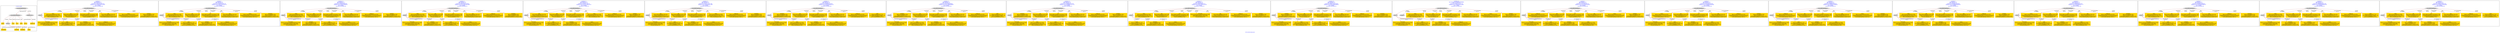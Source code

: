 digraph n0 {
fontcolor="blue"
remincross="true"
label="s24-s-norton-simon.json"
subgraph cluster_0 {
label="1-correct model"
n2[style="filled",color="white",fillcolor="lightgray",label="CulturalHeritageObject1"];
n3[shape="plaintext",style="filled",fillcolor="gold",label="made"];
n4[style="filled",color="white",fillcolor="lightgray",label="Person1"];
n5[shape="plaintext",style="filled",fillcolor="gold",label="dim"];
n6[shape="plaintext",style="filled",fillcolor="gold",label="prov"];
n7[shape="plaintext",style="filled",fillcolor="gold",label="title"];
n8[shape="plaintext",style="filled",fillcolor="gold",label="access"];
n9[shape="plaintext",style="filled",fillcolor="gold",label="nationality"];
n10[shape="plaintext",style="filled",fillcolor="gold",label="birthDate"];
n11[shape="plaintext",style="filled",fillcolor="gold",label="deathDate"];
n12[shape="plaintext",style="filled",fillcolor="gold",label="artist"];
n13[style="filled",color="white",fillcolor="lightgray",label="EuropeanaAggregation1"];
n14[style="filled",color="white",fillcolor="lightgray",label="WebResource1"];
n15[shape="plaintext",style="filled",fillcolor="gold",label="image_url"];
}
subgraph cluster_1 {
label="candidate 0\nlink coherence:1.0\nnode coherence:1.0\nconfidence:0.5194737916835159\nmapping score:0.6398245972278387\ncost:10.99999\n-precision:0.45-recall:0.38"
n17[style="filled",color="white",fillcolor="lightgray",label="CulturalHeritageObject1"];
n18[style="filled",color="white",fillcolor="lightgray",label="Person1"];
n19[shape="plaintext",style="filled",fillcolor="gold",label="artist\n[Person,nameOfThePerson,0.928]\n[CulturalHeritageObject,title,0.057]\n[CulturalHeritageObject,provenance,0.014]\n[Person,dateOfDeath,0.001]"];
n20[shape="plaintext",style="filled",fillcolor="gold",label="dim\n[CulturalHeritageObject,extent,0.88]\n[Person,nameOfThePerson,0.118]\n[Person,dateOfDeath,0.002]\n[Concept,prefLabel,0.0]"];
n21[shape="plaintext",style="filled",fillcolor="gold",label="nationality\n[Person,countryAssociatedWithThePerson,0.994]\n[CulturalHeritageObject,title,0.006]\n[CulturalHeritageObject,medium,0.0]\n[Concept,prefLabel,0.0]"];
n22[shape="plaintext",style="filled",fillcolor="gold",label="prov\n[CulturalHeritageObject,provenance,0.739]\n[CulturalHeritageObject,rightsHolder,0.246]\n[CulturalHeritageObject,title,0.011]\n[Person,dateOfDeath,0.004]"];
n23[shape="plaintext",style="filled",fillcolor="gold",label="made\n[Person,dateOfDeath,0.774]\n[CulturalHeritageObject,created,0.108]\n[Person,dateOfBirth,0.095]\n[Person,nameOfThePerson,0.023]"];
n24[shape="plaintext",style="filled",fillcolor="gold",label="deathDate\n[Person,dateOfDeath,0.62]\n[Person,dateOfBirth,0.266]\n[CulturalHeritageObject,created,0.113]\n[CulturalHeritageObject,provenance,0.001]"];
n25[shape="plaintext",style="filled",fillcolor="gold",label="title\n[CulturalHeritageObject,title,0.81]\n[Person,nameOfThePerson,0.172]\n[CulturalHeritageObject,provenance,0.014]\n[CulturalHeritageObject,extent,0.005]"];
n26[shape="plaintext",style="filled",fillcolor="gold",label="image_url\n[Person,nameOfThePerson,0.976]\n[CulturalHeritageObject,accessionNumber,0.018]\n[CulturalHeritageObject,provenance,0.005]\n[CulturalHeritageObject,title,0.0]"];
n27[shape="plaintext",style="filled",fillcolor="gold",label="access\n[Person,nameOfThePerson,0.907]\n[CulturalHeritageObject,accessionNumber,0.068]\n[CulturalHeritageObject,provenance,0.024]\n[CulturalHeritageObject,title,0.001]"];
n28[shape="plaintext",style="filled",fillcolor="gold",label="birthDate\n[Person,dateOfDeath,0.562]\n[Person,dateOfBirth,0.27]\n[CulturalHeritageObject,created,0.167]\n[CulturalHeritageObject,provenance,0.001]"];
}
subgraph cluster_2 {
label="candidate 1\nlink coherence:1.0\nnode coherence:1.0\nconfidence:0.5143637842962139\nmapping score:0.6381212614320714\ncost:10.99999\n-precision:0.55-recall:0.46"
n30[style="filled",color="white",fillcolor="lightgray",label="CulturalHeritageObject1"];
n31[style="filled",color="white",fillcolor="lightgray",label="Person1"];
n32[shape="plaintext",style="filled",fillcolor="gold",label="artist\n[Person,nameOfThePerson,0.928]\n[CulturalHeritageObject,title,0.057]\n[CulturalHeritageObject,provenance,0.014]\n[Person,dateOfDeath,0.001]"];
n33[shape="plaintext",style="filled",fillcolor="gold",label="dim\n[CulturalHeritageObject,extent,0.88]\n[Person,nameOfThePerson,0.118]\n[Person,dateOfDeath,0.002]\n[Concept,prefLabel,0.0]"];
n34[shape="plaintext",style="filled",fillcolor="gold",label="nationality\n[Person,countryAssociatedWithThePerson,0.994]\n[CulturalHeritageObject,title,0.006]\n[CulturalHeritageObject,medium,0.0]\n[Concept,prefLabel,0.0]"];
n35[shape="plaintext",style="filled",fillcolor="gold",label="prov\n[CulturalHeritageObject,provenance,0.739]\n[CulturalHeritageObject,rightsHolder,0.246]\n[CulturalHeritageObject,title,0.011]\n[Person,dateOfDeath,0.004]"];
n36[shape="plaintext",style="filled",fillcolor="gold",label="made\n[Person,dateOfDeath,0.774]\n[CulturalHeritageObject,created,0.108]\n[Person,dateOfBirth,0.095]\n[Person,nameOfThePerson,0.023]"];
n37[shape="plaintext",style="filled",fillcolor="gold",label="birthDate\n[Person,dateOfDeath,0.562]\n[Person,dateOfBirth,0.27]\n[CulturalHeritageObject,created,0.167]\n[CulturalHeritageObject,provenance,0.001]"];
n38[shape="plaintext",style="filled",fillcolor="gold",label="title\n[CulturalHeritageObject,title,0.81]\n[Person,nameOfThePerson,0.172]\n[CulturalHeritageObject,provenance,0.014]\n[CulturalHeritageObject,extent,0.005]"];
n39[shape="plaintext",style="filled",fillcolor="gold",label="image_url\n[Person,nameOfThePerson,0.976]\n[CulturalHeritageObject,accessionNumber,0.018]\n[CulturalHeritageObject,provenance,0.005]\n[CulturalHeritageObject,title,0.0]"];
n40[shape="plaintext",style="filled",fillcolor="gold",label="access\n[Person,nameOfThePerson,0.907]\n[CulturalHeritageObject,accessionNumber,0.068]\n[CulturalHeritageObject,provenance,0.024]\n[CulturalHeritageObject,title,0.001]"];
n41[shape="plaintext",style="filled",fillcolor="gold",label="deathDate\n[Person,dateOfDeath,0.62]\n[Person,dateOfBirth,0.266]\n[CulturalHeritageObject,created,0.113]\n[CulturalHeritageObject,provenance,0.001]"];
}
subgraph cluster_3 {
label="candidate 10\nlink coherence:1.0\nnode coherence:1.0\nconfidence:0.4750443588853601\nmapping score:0.62501478629512\ncost:10.99999\n-precision:0.45-recall:0.38"
n43[style="filled",color="white",fillcolor="lightgray",label="CulturalHeritageObject1"];
n44[style="filled",color="white",fillcolor="lightgray",label="Person1"];
n45[shape="plaintext",style="filled",fillcolor="gold",label="artist\n[Person,nameOfThePerson,0.928]\n[CulturalHeritageObject,title,0.057]\n[CulturalHeritageObject,provenance,0.014]\n[Person,dateOfDeath,0.001]"];
n46[shape="plaintext",style="filled",fillcolor="gold",label="dim\n[CulturalHeritageObject,extent,0.88]\n[Person,nameOfThePerson,0.118]\n[Person,dateOfDeath,0.002]\n[Concept,prefLabel,0.0]"];
n47[shape="plaintext",style="filled",fillcolor="gold",label="nationality\n[Person,countryAssociatedWithThePerson,0.994]\n[CulturalHeritageObject,title,0.006]\n[CulturalHeritageObject,medium,0.0]\n[Concept,prefLabel,0.0]"];
n48[shape="plaintext",style="filled",fillcolor="gold",label="prov\n[CulturalHeritageObject,provenance,0.739]\n[CulturalHeritageObject,rightsHolder,0.246]\n[CulturalHeritageObject,title,0.011]\n[Person,dateOfDeath,0.004]"];
n49[shape="plaintext",style="filled",fillcolor="gold",label="deathDate\n[Person,dateOfDeath,0.62]\n[Person,dateOfBirth,0.266]\n[CulturalHeritageObject,created,0.113]\n[CulturalHeritageObject,provenance,0.001]"];
n50[shape="plaintext",style="filled",fillcolor="gold",label="made\n[Person,dateOfDeath,0.774]\n[CulturalHeritageObject,created,0.108]\n[Person,dateOfBirth,0.095]\n[Person,nameOfThePerson,0.023]"];
n51[shape="plaintext",style="filled",fillcolor="gold",label="title\n[CulturalHeritageObject,title,0.81]\n[Person,nameOfThePerson,0.172]\n[CulturalHeritageObject,provenance,0.014]\n[CulturalHeritageObject,extent,0.005]"];
n52[shape="plaintext",style="filled",fillcolor="gold",label="image_url\n[Person,nameOfThePerson,0.976]\n[CulturalHeritageObject,accessionNumber,0.018]\n[CulturalHeritageObject,provenance,0.005]\n[CulturalHeritageObject,title,0.0]"];
n53[shape="plaintext",style="filled",fillcolor="gold",label="access\n[Person,nameOfThePerson,0.907]\n[CulturalHeritageObject,accessionNumber,0.068]\n[CulturalHeritageObject,provenance,0.024]\n[CulturalHeritageObject,title,0.001]"];
n54[shape="plaintext",style="filled",fillcolor="gold",label="birthDate\n[Person,dateOfDeath,0.562]\n[Person,dateOfBirth,0.27]\n[CulturalHeritageObject,created,0.167]\n[CulturalHeritageObject,provenance,0.001]"];
}
subgraph cluster_4 {
label="candidate 11\nlink coherence:1.0\nnode coherence:1.0\nconfidence:0.46374476347409976\nmapping score:0.6212482544913666\ncost:10.99999\n-precision:0.36-recall:0.31"
n56[style="filled",color="white",fillcolor="lightgray",label="CulturalHeritageObject1"];
n57[style="filled",color="white",fillcolor="lightgray",label="Person1"];
n58[shape="plaintext",style="filled",fillcolor="gold",label="artist\n[Person,nameOfThePerson,0.928]\n[CulturalHeritageObject,title,0.057]\n[CulturalHeritageObject,provenance,0.014]\n[Person,dateOfDeath,0.001]"];
n59[shape="plaintext",style="filled",fillcolor="gold",label="dim\n[CulturalHeritageObject,extent,0.88]\n[Person,nameOfThePerson,0.118]\n[Person,dateOfDeath,0.002]\n[Concept,prefLabel,0.0]"];
n60[shape="plaintext",style="filled",fillcolor="gold",label="nationality\n[Person,countryAssociatedWithThePerson,0.994]\n[CulturalHeritageObject,title,0.006]\n[CulturalHeritageObject,medium,0.0]\n[Concept,prefLabel,0.0]"];
n61[shape="plaintext",style="filled",fillcolor="gold",label="prov\n[CulturalHeritageObject,provenance,0.739]\n[CulturalHeritageObject,rightsHolder,0.246]\n[CulturalHeritageObject,title,0.011]\n[Person,dateOfDeath,0.004]"];
n62[shape="plaintext",style="filled",fillcolor="gold",label="birthDate\n[Person,dateOfDeath,0.562]\n[Person,dateOfBirth,0.27]\n[CulturalHeritageObject,created,0.167]\n[CulturalHeritageObject,provenance,0.001]"];
n63[shape="plaintext",style="filled",fillcolor="gold",label="made\n[Person,dateOfDeath,0.774]\n[CulturalHeritageObject,created,0.108]\n[Person,dateOfBirth,0.095]\n[Person,nameOfThePerson,0.023]"];
n64[shape="plaintext",style="filled",fillcolor="gold",label="title\n[CulturalHeritageObject,title,0.81]\n[Person,nameOfThePerson,0.172]\n[CulturalHeritageObject,provenance,0.014]\n[CulturalHeritageObject,extent,0.005]"];
n65[shape="plaintext",style="filled",fillcolor="gold",label="image_url\n[Person,nameOfThePerson,0.976]\n[CulturalHeritageObject,accessionNumber,0.018]\n[CulturalHeritageObject,provenance,0.005]\n[CulturalHeritageObject,title,0.0]"];
n66[shape="plaintext",style="filled",fillcolor="gold",label="access\n[Person,nameOfThePerson,0.907]\n[CulturalHeritageObject,accessionNumber,0.068]\n[CulturalHeritageObject,provenance,0.024]\n[CulturalHeritageObject,title,0.001]"];
n67[shape="plaintext",style="filled",fillcolor="gold",label="deathDate\n[Person,dateOfDeath,0.62]\n[Person,dateOfBirth,0.266]\n[CulturalHeritageObject,created,0.113]\n[CulturalHeritageObject,provenance,0.001]"];
}
subgraph cluster_5 {
label="candidate 12\nlink coherence:1.0\nnode coherence:1.0\nconfidence:0.43239171884102\nmapping score:0.6107972396136733\ncost:10.99999\n-precision:0.27-recall:0.23"
n69[style="filled",color="white",fillcolor="lightgray",label="CulturalHeritageObject1"];
n70[style="filled",color="white",fillcolor="lightgray",label="Person1"];
n71[shape="plaintext",style="filled",fillcolor="gold",label="title\n[CulturalHeritageObject,title,0.81]\n[Person,nameOfThePerson,0.172]\n[CulturalHeritageObject,provenance,0.014]\n[CulturalHeritageObject,extent,0.005]"];
n72[shape="plaintext",style="filled",fillcolor="gold",label="dim\n[CulturalHeritageObject,extent,0.88]\n[Person,nameOfThePerson,0.118]\n[Person,dateOfDeath,0.002]\n[Concept,prefLabel,0.0]"];
n73[shape="plaintext",style="filled",fillcolor="gold",label="nationality\n[Person,countryAssociatedWithThePerson,0.994]\n[CulturalHeritageObject,title,0.006]\n[CulturalHeritageObject,medium,0.0]\n[Concept,prefLabel,0.0]"];
n74[shape="plaintext",style="filled",fillcolor="gold",label="prov\n[CulturalHeritageObject,provenance,0.739]\n[CulturalHeritageObject,rightsHolder,0.246]\n[CulturalHeritageObject,title,0.011]\n[Person,dateOfDeath,0.004]"];
n75[shape="plaintext",style="filled",fillcolor="gold",label="made\n[Person,dateOfDeath,0.774]\n[CulturalHeritageObject,created,0.108]\n[Person,dateOfBirth,0.095]\n[Person,nameOfThePerson,0.023]"];
n76[shape="plaintext",style="filled",fillcolor="gold",label="deathDate\n[Person,dateOfDeath,0.62]\n[Person,dateOfBirth,0.266]\n[CulturalHeritageObject,created,0.113]\n[CulturalHeritageObject,provenance,0.001]"];
n77[shape="plaintext",style="filled",fillcolor="gold",label="artist\n[Person,nameOfThePerson,0.928]\n[CulturalHeritageObject,title,0.057]\n[CulturalHeritageObject,provenance,0.014]\n[Person,dateOfDeath,0.001]"];
n78[shape="plaintext",style="filled",fillcolor="gold",label="image_url\n[Person,nameOfThePerson,0.976]\n[CulturalHeritageObject,accessionNumber,0.018]\n[CulturalHeritageObject,provenance,0.005]\n[CulturalHeritageObject,title,0.0]"];
n79[shape="plaintext",style="filled",fillcolor="gold",label="access\n[Person,nameOfThePerson,0.907]\n[CulturalHeritageObject,accessionNumber,0.068]\n[CulturalHeritageObject,provenance,0.024]\n[CulturalHeritageObject,title,0.001]"];
n80[shape="plaintext",style="filled",fillcolor="gold",label="birthDate\n[Person,dateOfDeath,0.562]\n[Person,dateOfBirth,0.27]\n[CulturalHeritageObject,created,0.167]\n[CulturalHeritageObject,provenance,0.001]"];
}
subgraph cluster_6 {
label="candidate 13\nlink coherence:1.0\nnode coherence:1.0\nconfidence:0.42728171145371796\nmapping score:0.609093903817906\ncost:10.99999\n-precision:0.36-recall:0.31"
n82[style="filled",color="white",fillcolor="lightgray",label="CulturalHeritageObject1"];
n83[style="filled",color="white",fillcolor="lightgray",label="Person1"];
n84[shape="plaintext",style="filled",fillcolor="gold",label="title\n[CulturalHeritageObject,title,0.81]\n[Person,nameOfThePerson,0.172]\n[CulturalHeritageObject,provenance,0.014]\n[CulturalHeritageObject,extent,0.005]"];
n85[shape="plaintext",style="filled",fillcolor="gold",label="dim\n[CulturalHeritageObject,extent,0.88]\n[Person,nameOfThePerson,0.118]\n[Person,dateOfDeath,0.002]\n[Concept,prefLabel,0.0]"];
n86[shape="plaintext",style="filled",fillcolor="gold",label="nationality\n[Person,countryAssociatedWithThePerson,0.994]\n[CulturalHeritageObject,title,0.006]\n[CulturalHeritageObject,medium,0.0]\n[Concept,prefLabel,0.0]"];
n87[shape="plaintext",style="filled",fillcolor="gold",label="prov\n[CulturalHeritageObject,provenance,0.739]\n[CulturalHeritageObject,rightsHolder,0.246]\n[CulturalHeritageObject,title,0.011]\n[Person,dateOfDeath,0.004]"];
n88[shape="plaintext",style="filled",fillcolor="gold",label="made\n[Person,dateOfDeath,0.774]\n[CulturalHeritageObject,created,0.108]\n[Person,dateOfBirth,0.095]\n[Person,nameOfThePerson,0.023]"];
n89[shape="plaintext",style="filled",fillcolor="gold",label="birthDate\n[Person,dateOfDeath,0.562]\n[Person,dateOfBirth,0.27]\n[CulturalHeritageObject,created,0.167]\n[CulturalHeritageObject,provenance,0.001]"];
n90[shape="plaintext",style="filled",fillcolor="gold",label="artist\n[Person,nameOfThePerson,0.928]\n[CulturalHeritageObject,title,0.057]\n[CulturalHeritageObject,provenance,0.014]\n[Person,dateOfDeath,0.001]"];
n91[shape="plaintext",style="filled",fillcolor="gold",label="image_url\n[Person,nameOfThePerson,0.976]\n[CulturalHeritageObject,accessionNumber,0.018]\n[CulturalHeritageObject,provenance,0.005]\n[CulturalHeritageObject,title,0.0]"];
n92[shape="plaintext",style="filled",fillcolor="gold",label="access\n[Person,nameOfThePerson,0.907]\n[CulturalHeritageObject,accessionNumber,0.068]\n[CulturalHeritageObject,provenance,0.024]\n[CulturalHeritageObject,title,0.001]"];
n93[shape="plaintext",style="filled",fillcolor="gold",label="deathDate\n[Person,dateOfDeath,0.62]\n[Person,dateOfBirth,0.266]\n[CulturalHeritageObject,created,0.113]\n[CulturalHeritageObject,provenance,0.001]"];
}
subgraph cluster_7 {
label="candidate 14\nlink coherence:1.0\nnode coherence:1.0\nconfidence:0.4234959425743674\nmapping score:0.6078319808581224\ncost:10.99999\n-precision:0.55-recall:0.46"
n95[style="filled",color="white",fillcolor="lightgray",label="CulturalHeritageObject1"];
n96[style="filled",color="white",fillcolor="lightgray",label="Person1"];
n97[shape="plaintext",style="filled",fillcolor="gold",label="deathDate\n[Person,dateOfDeath,0.62]\n[Person,dateOfBirth,0.266]\n[CulturalHeritageObject,created,0.113]\n[CulturalHeritageObject,provenance,0.001]"];
n98[shape="plaintext",style="filled",fillcolor="gold",label="dim\n[CulturalHeritageObject,extent,0.88]\n[Person,nameOfThePerson,0.118]\n[Person,dateOfDeath,0.002]\n[Concept,prefLabel,0.0]"];
n99[shape="plaintext",style="filled",fillcolor="gold",label="nationality\n[Person,countryAssociatedWithThePerson,0.994]\n[CulturalHeritageObject,title,0.006]\n[CulturalHeritageObject,medium,0.0]\n[Concept,prefLabel,0.0]"];
n100[shape="plaintext",style="filled",fillcolor="gold",label="prov\n[CulturalHeritageObject,provenance,0.739]\n[CulturalHeritageObject,rightsHolder,0.246]\n[CulturalHeritageObject,title,0.011]\n[Person,dateOfDeath,0.004]"];
n101[shape="plaintext",style="filled",fillcolor="gold",label="artist\n[Person,nameOfThePerson,0.928]\n[CulturalHeritageObject,title,0.057]\n[CulturalHeritageObject,provenance,0.014]\n[Person,dateOfDeath,0.001]"];
n102[shape="plaintext",style="filled",fillcolor="gold",label="birthDate\n[Person,dateOfDeath,0.562]\n[Person,dateOfBirth,0.27]\n[CulturalHeritageObject,created,0.167]\n[CulturalHeritageObject,provenance,0.001]"];
n103[shape="plaintext",style="filled",fillcolor="gold",label="title\n[CulturalHeritageObject,title,0.81]\n[Person,nameOfThePerson,0.172]\n[CulturalHeritageObject,provenance,0.014]\n[CulturalHeritageObject,extent,0.005]"];
n104[shape="plaintext",style="filled",fillcolor="gold",label="image_url\n[Person,nameOfThePerson,0.976]\n[CulturalHeritageObject,accessionNumber,0.018]\n[CulturalHeritageObject,provenance,0.005]\n[CulturalHeritageObject,title,0.0]"];
n105[shape="plaintext",style="filled",fillcolor="gold",label="access\n[Person,nameOfThePerson,0.907]\n[CulturalHeritageObject,accessionNumber,0.068]\n[CulturalHeritageObject,provenance,0.024]\n[CulturalHeritageObject,title,0.001]"];
n106[shape="plaintext",style="filled",fillcolor="gold",label="made\n[Person,dateOfDeath,0.774]\n[CulturalHeritageObject,created,0.108]\n[Person,dateOfBirth,0.095]\n[Person,nameOfThePerson,0.023]"];
}
subgraph cluster_8 {
label="candidate 15\nlink coherence:1.0\nnode coherence:1.0\nconfidence:0.4231176650489491\nmapping score:0.6077058883496497\ncost:10.99999\n-precision:0.45-recall:0.38"
n108[style="filled",color="white",fillcolor="lightgray",label="CulturalHeritageObject1"];
n109[style="filled",color="white",fillcolor="lightgray",label="Person1"];
n110[shape="plaintext",style="filled",fillcolor="gold",label="birthDate\n[Person,dateOfDeath,0.562]\n[Person,dateOfBirth,0.27]\n[CulturalHeritageObject,created,0.167]\n[CulturalHeritageObject,provenance,0.001]"];
n111[shape="plaintext",style="filled",fillcolor="gold",label="dim\n[CulturalHeritageObject,extent,0.88]\n[Person,nameOfThePerson,0.118]\n[Person,dateOfDeath,0.002]\n[Concept,prefLabel,0.0]"];
n112[shape="plaintext",style="filled",fillcolor="gold",label="nationality\n[Person,countryAssociatedWithThePerson,0.994]\n[CulturalHeritageObject,title,0.006]\n[CulturalHeritageObject,medium,0.0]\n[Concept,prefLabel,0.0]"];
n113[shape="plaintext",style="filled",fillcolor="gold",label="prov\n[CulturalHeritageObject,provenance,0.739]\n[CulturalHeritageObject,rightsHolder,0.246]\n[CulturalHeritageObject,title,0.011]\n[Person,dateOfDeath,0.004]"];
n114[shape="plaintext",style="filled",fillcolor="gold",label="artist\n[Person,nameOfThePerson,0.928]\n[CulturalHeritageObject,title,0.057]\n[CulturalHeritageObject,provenance,0.014]\n[Person,dateOfDeath,0.001]"];
n115[shape="plaintext",style="filled",fillcolor="gold",label="deathDate\n[Person,dateOfDeath,0.62]\n[Person,dateOfBirth,0.266]\n[CulturalHeritageObject,created,0.113]\n[CulturalHeritageObject,provenance,0.001]"];
n116[shape="plaintext",style="filled",fillcolor="gold",label="title\n[CulturalHeritageObject,title,0.81]\n[Person,nameOfThePerson,0.172]\n[CulturalHeritageObject,provenance,0.014]\n[CulturalHeritageObject,extent,0.005]"];
n117[shape="plaintext",style="filled",fillcolor="gold",label="image_url\n[Person,nameOfThePerson,0.976]\n[CulturalHeritageObject,accessionNumber,0.018]\n[CulturalHeritageObject,provenance,0.005]\n[CulturalHeritageObject,title,0.0]"];
n118[shape="plaintext",style="filled",fillcolor="gold",label="access\n[Person,nameOfThePerson,0.907]\n[CulturalHeritageObject,accessionNumber,0.068]\n[CulturalHeritageObject,provenance,0.024]\n[CulturalHeritageObject,title,0.001]"];
n119[shape="plaintext",style="filled",fillcolor="gold",label="made\n[Person,dateOfDeath,0.774]\n[CulturalHeritageObject,created,0.108]\n[Person,dateOfBirth,0.095]\n[Person,nameOfThePerson,0.023]"];
}
subgraph cluster_9 {
label="candidate 16\nlink coherence:1.0\nnode coherence:1.0\nconfidence:0.41190948253351667\nmapping score:0.6039698275111722\ncost:10.99999\n-precision:0.36-recall:0.31"
n121[style="filled",color="white",fillcolor="lightgray",label="CulturalHeritageObject1"];
n122[style="filled",color="white",fillcolor="lightgray",label="Person1"];
n123[shape="plaintext",style="filled",fillcolor="gold",label="deathDate\n[Person,dateOfDeath,0.62]\n[Person,dateOfBirth,0.266]\n[CulturalHeritageObject,created,0.113]\n[CulturalHeritageObject,provenance,0.001]"];
n124[shape="plaintext",style="filled",fillcolor="gold",label="dim\n[CulturalHeritageObject,extent,0.88]\n[Person,nameOfThePerson,0.118]\n[Person,dateOfDeath,0.002]\n[Concept,prefLabel,0.0]"];
n125[shape="plaintext",style="filled",fillcolor="gold",label="nationality\n[Person,countryAssociatedWithThePerson,0.994]\n[CulturalHeritageObject,title,0.006]\n[CulturalHeritageObject,medium,0.0]\n[Concept,prefLabel,0.0]"];
n126[shape="plaintext",style="filled",fillcolor="gold",label="prov\n[CulturalHeritageObject,provenance,0.739]\n[CulturalHeritageObject,rightsHolder,0.246]\n[CulturalHeritageObject,title,0.011]\n[Person,dateOfDeath,0.004]"];
n127[shape="plaintext",style="filled",fillcolor="gold",label="artist\n[Person,nameOfThePerson,0.928]\n[CulturalHeritageObject,title,0.057]\n[CulturalHeritageObject,provenance,0.014]\n[Person,dateOfDeath,0.001]"];
n128[shape="plaintext",style="filled",fillcolor="gold",label="made\n[Person,dateOfDeath,0.774]\n[CulturalHeritageObject,created,0.108]\n[Person,dateOfBirth,0.095]\n[Person,nameOfThePerson,0.023]"];
n129[shape="plaintext",style="filled",fillcolor="gold",label="title\n[CulturalHeritageObject,title,0.81]\n[Person,nameOfThePerson,0.172]\n[CulturalHeritageObject,provenance,0.014]\n[CulturalHeritageObject,extent,0.005]"];
n130[shape="plaintext",style="filled",fillcolor="gold",label="image_url\n[Person,nameOfThePerson,0.976]\n[CulturalHeritageObject,accessionNumber,0.018]\n[CulturalHeritageObject,provenance,0.005]\n[CulturalHeritageObject,title,0.0]"];
n131[shape="plaintext",style="filled",fillcolor="gold",label="access\n[Person,nameOfThePerson,0.907]\n[CulturalHeritageObject,accessionNumber,0.068]\n[CulturalHeritageObject,provenance,0.024]\n[CulturalHeritageObject,title,0.001]"];
n132[shape="plaintext",style="filled",fillcolor="gold",label="birthDate\n[Person,dateOfDeath,0.562]\n[Person,dateOfBirth,0.27]\n[CulturalHeritageObject,created,0.167]\n[CulturalHeritageObject,provenance,0.001]"];
}
subgraph cluster_10 {
label="candidate 17\nlink coherence:1.0\nnode coherence:1.0\nconfidence:0.408225866531241\nmapping score:0.6027419555104138\ncost:10.99999\n-precision:0.27-recall:0.23"
n134[style="filled",color="white",fillcolor="lightgray",label="CulturalHeritageObject1"];
n135[style="filled",color="white",fillcolor="lightgray",label="Person1"];
n136[shape="plaintext",style="filled",fillcolor="gold",label="artist\n[Person,nameOfThePerson,0.928]\n[CulturalHeritageObject,title,0.057]\n[CulturalHeritageObject,provenance,0.014]\n[Person,dateOfDeath,0.001]"];
n137[shape="plaintext",style="filled",fillcolor="gold",label="dim\n[CulturalHeritageObject,extent,0.88]\n[Person,nameOfThePerson,0.118]\n[Person,dateOfDeath,0.002]\n[Concept,prefLabel,0.0]"];
n138[shape="plaintext",style="filled",fillcolor="gold",label="prov\n[CulturalHeritageObject,provenance,0.739]\n[CulturalHeritageObject,rightsHolder,0.246]\n[CulturalHeritageObject,title,0.011]\n[Person,dateOfDeath,0.004]"];
n139[shape="plaintext",style="filled",fillcolor="gold",label="nationality\n[Person,countryAssociatedWithThePerson,0.994]\n[CulturalHeritageObject,title,0.006]\n[CulturalHeritageObject,medium,0.0]\n[Concept,prefLabel,0.0]"];
n140[shape="plaintext",style="filled",fillcolor="gold",label="made\n[Person,dateOfDeath,0.774]\n[CulturalHeritageObject,created,0.108]\n[Person,dateOfBirth,0.095]\n[Person,nameOfThePerson,0.023]"];
n141[shape="plaintext",style="filled",fillcolor="gold",label="deathDate\n[Person,dateOfDeath,0.62]\n[Person,dateOfBirth,0.266]\n[CulturalHeritageObject,created,0.113]\n[CulturalHeritageObject,provenance,0.001]"];
n142[shape="plaintext",style="filled",fillcolor="gold",label="title\n[CulturalHeritageObject,title,0.81]\n[Person,nameOfThePerson,0.172]\n[CulturalHeritageObject,provenance,0.014]\n[CulturalHeritageObject,extent,0.005]"];
n143[shape="plaintext",style="filled",fillcolor="gold",label="image_url\n[Person,nameOfThePerson,0.976]\n[CulturalHeritageObject,accessionNumber,0.018]\n[CulturalHeritageObject,provenance,0.005]\n[CulturalHeritageObject,title,0.0]"];
n144[shape="plaintext",style="filled",fillcolor="gold",label="access\n[Person,nameOfThePerson,0.907]\n[CulturalHeritageObject,accessionNumber,0.068]\n[CulturalHeritageObject,provenance,0.024]\n[CulturalHeritageObject,title,0.001]"];
n145[shape="plaintext",style="filled",fillcolor="gold",label="birthDate\n[Person,dateOfDeath,0.562]\n[Person,dateOfBirth,0.27]\n[CulturalHeritageObject,created,0.167]\n[CulturalHeritageObject,provenance,0.001]"];
}
subgraph cluster_11 {
label="candidate 18\nlink coherence:1.0\nnode coherence:1.0\nconfidence:0.40642119762079626\nmapping score:0.6021403992069322\ncost:10.99999\n-precision:0.36-recall:0.31"
n147[style="filled",color="white",fillcolor="lightgray",label="CulturalHeritageObject1"];
n148[style="filled",color="white",fillcolor="lightgray",label="Person1"];
n149[shape="plaintext",style="filled",fillcolor="gold",label="birthDate\n[Person,dateOfDeath,0.562]\n[Person,dateOfBirth,0.27]\n[CulturalHeritageObject,created,0.167]\n[CulturalHeritageObject,provenance,0.001]"];
n150[shape="plaintext",style="filled",fillcolor="gold",label="dim\n[CulturalHeritageObject,extent,0.88]\n[Person,nameOfThePerson,0.118]\n[Person,dateOfDeath,0.002]\n[Concept,prefLabel,0.0]"];
n151[shape="plaintext",style="filled",fillcolor="gold",label="nationality\n[Person,countryAssociatedWithThePerson,0.994]\n[CulturalHeritageObject,title,0.006]\n[CulturalHeritageObject,medium,0.0]\n[Concept,prefLabel,0.0]"];
n152[shape="plaintext",style="filled",fillcolor="gold",label="prov\n[CulturalHeritageObject,provenance,0.739]\n[CulturalHeritageObject,rightsHolder,0.246]\n[CulturalHeritageObject,title,0.011]\n[Person,dateOfDeath,0.004]"];
n153[shape="plaintext",style="filled",fillcolor="gold",label="artist\n[Person,nameOfThePerson,0.928]\n[CulturalHeritageObject,title,0.057]\n[CulturalHeritageObject,provenance,0.014]\n[Person,dateOfDeath,0.001]"];
n154[shape="plaintext",style="filled",fillcolor="gold",label="made\n[Person,dateOfDeath,0.774]\n[CulturalHeritageObject,created,0.108]\n[Person,dateOfBirth,0.095]\n[Person,nameOfThePerson,0.023]"];
n155[shape="plaintext",style="filled",fillcolor="gold",label="title\n[CulturalHeritageObject,title,0.81]\n[Person,nameOfThePerson,0.172]\n[CulturalHeritageObject,provenance,0.014]\n[CulturalHeritageObject,extent,0.005]"];
n156[shape="plaintext",style="filled",fillcolor="gold",label="image_url\n[Person,nameOfThePerson,0.976]\n[CulturalHeritageObject,accessionNumber,0.018]\n[CulturalHeritageObject,provenance,0.005]\n[CulturalHeritageObject,title,0.0]"];
n157[shape="plaintext",style="filled",fillcolor="gold",label="access\n[Person,nameOfThePerson,0.907]\n[CulturalHeritageObject,accessionNumber,0.068]\n[CulturalHeritageObject,provenance,0.024]\n[CulturalHeritageObject,title,0.001]"];
n158[shape="plaintext",style="filled",fillcolor="gold",label="deathDate\n[Person,dateOfDeath,0.62]\n[Person,dateOfBirth,0.266]\n[CulturalHeritageObject,created,0.113]\n[CulturalHeritageObject,provenance,0.001]"];
}
subgraph cluster_12 {
label="candidate 19\nlink coherence:0.9166666666666666\nnode coherence:1.0\nconfidence:0.5194737916835159\nmapping score:0.6398245972278387\ncost:11.99999\n-precision:0.42-recall:0.38"
n160[style="filled",color="white",fillcolor="lightgray",label="CulturalHeritageObject1"];
n161[style="filled",color="white",fillcolor="lightgray",label="Person1"];
n162[style="filled",color="white",fillcolor="lightgray",label="Concept1"];
n163[shape="plaintext",style="filled",fillcolor="gold",label="artist\n[Person,nameOfThePerson,0.928]\n[CulturalHeritageObject,title,0.057]\n[CulturalHeritageObject,provenance,0.014]\n[Person,dateOfDeath,0.001]"];
n164[shape="plaintext",style="filled",fillcolor="gold",label="dim\n[CulturalHeritageObject,extent,0.88]\n[Person,nameOfThePerson,0.118]\n[Person,dateOfDeath,0.002]\n[Concept,prefLabel,0.0]"];
n165[shape="plaintext",style="filled",fillcolor="gold",label="nationality\n[Person,countryAssociatedWithThePerson,0.994]\n[CulturalHeritageObject,title,0.006]\n[CulturalHeritageObject,medium,0.0]\n[Concept,prefLabel,0.0]"];
n166[shape="plaintext",style="filled",fillcolor="gold",label="prov\n[CulturalHeritageObject,provenance,0.739]\n[CulturalHeritageObject,rightsHolder,0.246]\n[CulturalHeritageObject,title,0.011]\n[Person,dateOfDeath,0.004]"];
n167[shape="plaintext",style="filled",fillcolor="gold",label="made\n[Person,dateOfDeath,0.774]\n[CulturalHeritageObject,created,0.108]\n[Person,dateOfBirth,0.095]\n[Person,nameOfThePerson,0.023]"];
n168[shape="plaintext",style="filled",fillcolor="gold",label="deathDate\n[Person,dateOfDeath,0.62]\n[Person,dateOfBirth,0.266]\n[CulturalHeritageObject,created,0.113]\n[CulturalHeritageObject,provenance,0.001]"];
n169[shape="plaintext",style="filled",fillcolor="gold",label="title\n[CulturalHeritageObject,title,0.81]\n[Person,nameOfThePerson,0.172]\n[CulturalHeritageObject,provenance,0.014]\n[CulturalHeritageObject,extent,0.005]"];
n170[shape="plaintext",style="filled",fillcolor="gold",label="image_url\n[Person,nameOfThePerson,0.976]\n[CulturalHeritageObject,accessionNumber,0.018]\n[CulturalHeritageObject,provenance,0.005]\n[CulturalHeritageObject,title,0.0]"];
n171[shape="plaintext",style="filled",fillcolor="gold",label="access\n[Person,nameOfThePerson,0.907]\n[CulturalHeritageObject,accessionNumber,0.068]\n[CulturalHeritageObject,provenance,0.024]\n[CulturalHeritageObject,title,0.001]"];
n172[shape="plaintext",style="filled",fillcolor="gold",label="birthDate\n[Person,dateOfDeath,0.562]\n[Person,dateOfBirth,0.27]\n[CulturalHeritageObject,created,0.167]\n[CulturalHeritageObject,provenance,0.001]"];
}
subgraph cluster_13 {
label="candidate 2\nlink coherence:1.0\nnode coherence:1.0\nconfidence:0.5137703654691741\nmapping score:0.6379234551563914\ncost:10.99999\n-precision:0.55-recall:0.46"
n174[style="filled",color="white",fillcolor="lightgray",label="CulturalHeritageObject1"];
n175[style="filled",color="white",fillcolor="lightgray",label="Person1"];
n176[shape="plaintext",style="filled",fillcolor="gold",label="image_url\n[Person,nameOfThePerson,0.976]\n[CulturalHeritageObject,accessionNumber,0.018]\n[CulturalHeritageObject,provenance,0.005]\n[CulturalHeritageObject,title,0.0]"];
n177[shape="plaintext",style="filled",fillcolor="gold",label="dim\n[CulturalHeritageObject,extent,0.88]\n[Person,nameOfThePerson,0.118]\n[Person,dateOfDeath,0.002]\n[Concept,prefLabel,0.0]"];
n178[shape="plaintext",style="filled",fillcolor="gold",label="nationality\n[Person,countryAssociatedWithThePerson,0.994]\n[CulturalHeritageObject,title,0.006]\n[CulturalHeritageObject,medium,0.0]\n[Concept,prefLabel,0.0]"];
n179[shape="plaintext",style="filled",fillcolor="gold",label="prov\n[CulturalHeritageObject,provenance,0.739]\n[CulturalHeritageObject,rightsHolder,0.246]\n[CulturalHeritageObject,title,0.011]\n[Person,dateOfDeath,0.004]"];
n180[shape="plaintext",style="filled",fillcolor="gold",label="made\n[Person,dateOfDeath,0.774]\n[CulturalHeritageObject,created,0.108]\n[Person,dateOfBirth,0.095]\n[Person,nameOfThePerson,0.023]"];
n181[shape="plaintext",style="filled",fillcolor="gold",label="deathDate\n[Person,dateOfDeath,0.62]\n[Person,dateOfBirth,0.266]\n[CulturalHeritageObject,created,0.113]\n[CulturalHeritageObject,provenance,0.001]"];
n182[shape="plaintext",style="filled",fillcolor="gold",label="title\n[CulturalHeritageObject,title,0.81]\n[Person,nameOfThePerson,0.172]\n[CulturalHeritageObject,provenance,0.014]\n[CulturalHeritageObject,extent,0.005]"];
n183[shape="plaintext",style="filled",fillcolor="gold",label="access\n[Person,nameOfThePerson,0.907]\n[CulturalHeritageObject,accessionNumber,0.068]\n[CulturalHeritageObject,provenance,0.024]\n[CulturalHeritageObject,title,0.001]"];
n184[shape="plaintext",style="filled",fillcolor="gold",label="artist\n[Person,nameOfThePerson,0.928]\n[CulturalHeritageObject,title,0.057]\n[CulturalHeritageObject,provenance,0.014]\n[Person,dateOfDeath,0.001]"];
n185[shape="plaintext",style="filled",fillcolor="gold",label="birthDate\n[Person,dateOfDeath,0.562]\n[Person,dateOfBirth,0.27]\n[CulturalHeritageObject,created,0.167]\n[CulturalHeritageObject,provenance,0.001]"];
}
subgraph cluster_14 {
label="candidate 3\nlink coherence:1.0\nnode coherence:1.0\nconfidence:0.5107193020016345\nmapping score:0.6369064340005449\ncost:10.99999\n-precision:0.45-recall:0.38"
n187[style="filled",color="white",fillcolor="lightgray",label="CulturalHeritageObject1"];
n188[style="filled",color="white",fillcolor="lightgray",label="Person1"];
n189[shape="plaintext",style="filled",fillcolor="gold",label="access\n[Person,nameOfThePerson,0.907]\n[CulturalHeritageObject,accessionNumber,0.068]\n[CulturalHeritageObject,provenance,0.024]\n[CulturalHeritageObject,title,0.001]"];
n190[shape="plaintext",style="filled",fillcolor="gold",label="dim\n[CulturalHeritageObject,extent,0.88]\n[Person,nameOfThePerson,0.118]\n[Person,dateOfDeath,0.002]\n[Concept,prefLabel,0.0]"];
n191[shape="plaintext",style="filled",fillcolor="gold",label="nationality\n[Person,countryAssociatedWithThePerson,0.994]\n[CulturalHeritageObject,title,0.006]\n[CulturalHeritageObject,medium,0.0]\n[Concept,prefLabel,0.0]"];
n192[shape="plaintext",style="filled",fillcolor="gold",label="prov\n[CulturalHeritageObject,provenance,0.739]\n[CulturalHeritageObject,rightsHolder,0.246]\n[CulturalHeritageObject,title,0.011]\n[Person,dateOfDeath,0.004]"];
n193[shape="plaintext",style="filled",fillcolor="gold",label="made\n[Person,dateOfDeath,0.774]\n[CulturalHeritageObject,created,0.108]\n[Person,dateOfBirth,0.095]\n[Person,nameOfThePerson,0.023]"];
n194[shape="plaintext",style="filled",fillcolor="gold",label="deathDate\n[Person,dateOfDeath,0.62]\n[Person,dateOfBirth,0.266]\n[CulturalHeritageObject,created,0.113]\n[CulturalHeritageObject,provenance,0.001]"];
n195[shape="plaintext",style="filled",fillcolor="gold",label="title\n[CulturalHeritageObject,title,0.81]\n[Person,nameOfThePerson,0.172]\n[CulturalHeritageObject,provenance,0.014]\n[CulturalHeritageObject,extent,0.005]"];
n196[shape="plaintext",style="filled",fillcolor="gold",label="image_url\n[Person,nameOfThePerson,0.976]\n[CulturalHeritageObject,accessionNumber,0.018]\n[CulturalHeritageObject,provenance,0.005]\n[CulturalHeritageObject,title,0.0]"];
n197[shape="plaintext",style="filled",fillcolor="gold",label="artist\n[Person,nameOfThePerson,0.928]\n[CulturalHeritageObject,title,0.057]\n[CulturalHeritageObject,provenance,0.014]\n[Person,dateOfDeath,0.001]"];
n198[shape="plaintext",style="filled",fillcolor="gold",label="birthDate\n[Person,dateOfDeath,0.562]\n[Person,dateOfBirth,0.27]\n[CulturalHeritageObject,created,0.167]\n[CulturalHeritageObject,provenance,0.001]"];
}
subgraph cluster_15 {
label="candidate 4\nlink coherence:1.0\nnode coherence:1.0\nconfidence:0.508660358081872\nmapping score:0.636220119360624\ncost:10.99999\n-precision:0.64-recall:0.54"
n200[style="filled",color="white",fillcolor="lightgray",label="CulturalHeritageObject1"];
n201[style="filled",color="white",fillcolor="lightgray",label="Person1"];
n202[shape="plaintext",style="filled",fillcolor="gold",label="image_url\n[Person,nameOfThePerson,0.976]\n[CulturalHeritageObject,accessionNumber,0.018]\n[CulturalHeritageObject,provenance,0.005]\n[CulturalHeritageObject,title,0.0]"];
n203[shape="plaintext",style="filled",fillcolor="gold",label="dim\n[CulturalHeritageObject,extent,0.88]\n[Person,nameOfThePerson,0.118]\n[Person,dateOfDeath,0.002]\n[Concept,prefLabel,0.0]"];
n204[shape="plaintext",style="filled",fillcolor="gold",label="nationality\n[Person,countryAssociatedWithThePerson,0.994]\n[CulturalHeritageObject,title,0.006]\n[CulturalHeritageObject,medium,0.0]\n[Concept,prefLabel,0.0]"];
n205[shape="plaintext",style="filled",fillcolor="gold",label="prov\n[CulturalHeritageObject,provenance,0.739]\n[CulturalHeritageObject,rightsHolder,0.246]\n[CulturalHeritageObject,title,0.011]\n[Person,dateOfDeath,0.004]"];
n206[shape="plaintext",style="filled",fillcolor="gold",label="made\n[Person,dateOfDeath,0.774]\n[CulturalHeritageObject,created,0.108]\n[Person,dateOfBirth,0.095]\n[Person,nameOfThePerson,0.023]"];
n207[shape="plaintext",style="filled",fillcolor="gold",label="birthDate\n[Person,dateOfDeath,0.562]\n[Person,dateOfBirth,0.27]\n[CulturalHeritageObject,created,0.167]\n[CulturalHeritageObject,provenance,0.001]"];
n208[shape="plaintext",style="filled",fillcolor="gold",label="title\n[CulturalHeritageObject,title,0.81]\n[Person,nameOfThePerson,0.172]\n[CulturalHeritageObject,provenance,0.014]\n[CulturalHeritageObject,extent,0.005]"];
n209[shape="plaintext",style="filled",fillcolor="gold",label="access\n[Person,nameOfThePerson,0.907]\n[CulturalHeritageObject,accessionNumber,0.068]\n[CulturalHeritageObject,provenance,0.024]\n[CulturalHeritageObject,title,0.001]"];
n210[shape="plaintext",style="filled",fillcolor="gold",label="artist\n[Person,nameOfThePerson,0.928]\n[CulturalHeritageObject,title,0.057]\n[CulturalHeritageObject,provenance,0.014]\n[Person,dateOfDeath,0.001]"];
n211[shape="plaintext",style="filled",fillcolor="gold",label="deathDate\n[Person,dateOfDeath,0.62]\n[Person,dateOfBirth,0.266]\n[CulturalHeritageObject,created,0.113]\n[CulturalHeritageObject,provenance,0.001]"];
}
subgraph cluster_16 {
label="candidate 5\nlink coherence:1.0\nnode coherence:1.0\nconfidence:0.5075991504836636\nmapping score:0.6358663834945545\ncost:10.99999\n-precision:0.36-recall:0.31"
n213[style="filled",color="white",fillcolor="lightgray",label="CulturalHeritageObject1"];
n214[style="filled",color="white",fillcolor="lightgray",label="Person1"];
n215[shape="plaintext",style="filled",fillcolor="gold",label="artist\n[Person,nameOfThePerson,0.928]\n[CulturalHeritageObject,title,0.057]\n[CulturalHeritageObject,provenance,0.014]\n[Person,dateOfDeath,0.001]"];
n216[shape="plaintext",style="filled",fillcolor="gold",label="dim\n[CulturalHeritageObject,extent,0.88]\n[Person,nameOfThePerson,0.118]\n[Person,dateOfDeath,0.002]\n[Concept,prefLabel,0.0]"];
n217[shape="plaintext",style="filled",fillcolor="gold",label="nationality\n[Person,countryAssociatedWithThePerson,0.994]\n[CulturalHeritageObject,title,0.006]\n[CulturalHeritageObject,medium,0.0]\n[Concept,prefLabel,0.0]"];
n218[shape="plaintext",style="filled",fillcolor="gold",label="prov\n[CulturalHeritageObject,provenance,0.739]\n[CulturalHeritageObject,rightsHolder,0.246]\n[CulturalHeritageObject,title,0.011]\n[Person,dateOfDeath,0.004]"];
n219[shape="plaintext",style="filled",fillcolor="gold",label="made\n[Person,dateOfDeath,0.774]\n[CulturalHeritageObject,created,0.108]\n[Person,dateOfBirth,0.095]\n[Person,nameOfThePerson,0.023]"];
n220[shape="plaintext",style="filled",fillcolor="gold",label="deathDate\n[Person,dateOfDeath,0.62]\n[Person,dateOfBirth,0.266]\n[CulturalHeritageObject,created,0.113]\n[CulturalHeritageObject,provenance,0.001]"];
n221[shape="plaintext",style="filled",fillcolor="gold",label="title\n[CulturalHeritageObject,title,0.81]\n[Person,nameOfThePerson,0.172]\n[CulturalHeritageObject,provenance,0.014]\n[CulturalHeritageObject,extent,0.005]"];
n222[shape="plaintext",style="filled",fillcolor="gold",label="image_url\n[Person,nameOfThePerson,0.976]\n[CulturalHeritageObject,accessionNumber,0.018]\n[CulturalHeritageObject,provenance,0.005]\n[CulturalHeritageObject,title,0.0]"];
n223[shape="plaintext",style="filled",fillcolor="gold",label="access\n[Person,nameOfThePerson,0.907]\n[CulturalHeritageObject,accessionNumber,0.068]\n[CulturalHeritageObject,provenance,0.024]\n[CulturalHeritageObject,title,0.001]"];
n224[shape="plaintext",style="filled",fillcolor="gold",label="birthDate\n[Person,dateOfDeath,0.562]\n[Person,dateOfBirth,0.27]\n[CulturalHeritageObject,created,0.167]\n[CulturalHeritageObject,provenance,0.001]"];
}
subgraph cluster_17 {
label="candidate 6\nlink coherence:1.0\nnode coherence:1.0\nconfidence:0.5056092946143325\nmapping score:0.6352030982047775\ncost:10.99999\n-precision:0.55-recall:0.46"
n226[style="filled",color="white",fillcolor="lightgray",label="CulturalHeritageObject1"];
n227[style="filled",color="white",fillcolor="lightgray",label="Person1"];
n228[shape="plaintext",style="filled",fillcolor="gold",label="access\n[Person,nameOfThePerson,0.907]\n[CulturalHeritageObject,accessionNumber,0.068]\n[CulturalHeritageObject,provenance,0.024]\n[CulturalHeritageObject,title,0.001]"];
n229[shape="plaintext",style="filled",fillcolor="gold",label="dim\n[CulturalHeritageObject,extent,0.88]\n[Person,nameOfThePerson,0.118]\n[Person,dateOfDeath,0.002]\n[Concept,prefLabel,0.0]"];
n230[shape="plaintext",style="filled",fillcolor="gold",label="nationality\n[Person,countryAssociatedWithThePerson,0.994]\n[CulturalHeritageObject,title,0.006]\n[CulturalHeritageObject,medium,0.0]\n[Concept,prefLabel,0.0]"];
n231[shape="plaintext",style="filled",fillcolor="gold",label="prov\n[CulturalHeritageObject,provenance,0.739]\n[CulturalHeritageObject,rightsHolder,0.246]\n[CulturalHeritageObject,title,0.011]\n[Person,dateOfDeath,0.004]"];
n232[shape="plaintext",style="filled",fillcolor="gold",label="made\n[Person,dateOfDeath,0.774]\n[CulturalHeritageObject,created,0.108]\n[Person,dateOfBirth,0.095]\n[Person,nameOfThePerson,0.023]"];
n233[shape="plaintext",style="filled",fillcolor="gold",label="birthDate\n[Person,dateOfDeath,0.562]\n[Person,dateOfBirth,0.27]\n[CulturalHeritageObject,created,0.167]\n[CulturalHeritageObject,provenance,0.001]"];
n234[shape="plaintext",style="filled",fillcolor="gold",label="title\n[CulturalHeritageObject,title,0.81]\n[Person,nameOfThePerson,0.172]\n[CulturalHeritageObject,provenance,0.014]\n[CulturalHeritageObject,extent,0.005]"];
n235[shape="plaintext",style="filled",fillcolor="gold",label="image_url\n[Person,nameOfThePerson,0.976]\n[CulturalHeritageObject,accessionNumber,0.018]\n[CulturalHeritageObject,provenance,0.005]\n[CulturalHeritageObject,title,0.0]"];
n236[shape="plaintext",style="filled",fillcolor="gold",label="artist\n[Person,nameOfThePerson,0.928]\n[CulturalHeritageObject,title,0.057]\n[CulturalHeritageObject,provenance,0.014]\n[Person,dateOfDeath,0.001]"];
n237[shape="plaintext",style="filled",fillcolor="gold",label="deathDate\n[Person,dateOfDeath,0.62]\n[Person,dateOfBirth,0.266]\n[CulturalHeritageObject,created,0.113]\n[CulturalHeritageObject,provenance,0.001]"];
}
subgraph cluster_18 {
label="candidate 7\nlink coherence:1.0\nnode coherence:1.0\nconfidence:0.5024891430963615\nmapping score:0.6341630476987872\ncost:10.99999\n-precision:0.45-recall:0.38"
n239[style="filled",color="white",fillcolor="lightgray",label="CulturalHeritageObject1"];
n240[style="filled",color="white",fillcolor="lightgray",label="Person1"];
n241[shape="plaintext",style="filled",fillcolor="gold",label="artist\n[Person,nameOfThePerson,0.928]\n[CulturalHeritageObject,title,0.057]\n[CulturalHeritageObject,provenance,0.014]\n[Person,dateOfDeath,0.001]"];
n242[shape="plaintext",style="filled",fillcolor="gold",label="dim\n[CulturalHeritageObject,extent,0.88]\n[Person,nameOfThePerson,0.118]\n[Person,dateOfDeath,0.002]\n[Concept,prefLabel,0.0]"];
n243[shape="plaintext",style="filled",fillcolor="gold",label="nationality\n[Person,countryAssociatedWithThePerson,0.994]\n[CulturalHeritageObject,title,0.006]\n[CulturalHeritageObject,medium,0.0]\n[Concept,prefLabel,0.0]"];
n244[shape="plaintext",style="filled",fillcolor="gold",label="prov\n[CulturalHeritageObject,provenance,0.739]\n[CulturalHeritageObject,rightsHolder,0.246]\n[CulturalHeritageObject,title,0.011]\n[Person,dateOfDeath,0.004]"];
n245[shape="plaintext",style="filled",fillcolor="gold",label="made\n[Person,dateOfDeath,0.774]\n[CulturalHeritageObject,created,0.108]\n[Person,dateOfBirth,0.095]\n[Person,nameOfThePerson,0.023]"];
n246[shape="plaintext",style="filled",fillcolor="gold",label="birthDate\n[Person,dateOfDeath,0.562]\n[Person,dateOfBirth,0.27]\n[CulturalHeritageObject,created,0.167]\n[CulturalHeritageObject,provenance,0.001]"];
n247[shape="plaintext",style="filled",fillcolor="gold",label="title\n[CulturalHeritageObject,title,0.81]\n[Person,nameOfThePerson,0.172]\n[CulturalHeritageObject,provenance,0.014]\n[CulturalHeritageObject,extent,0.005]"];
n248[shape="plaintext",style="filled",fillcolor="gold",label="image_url\n[Person,nameOfThePerson,0.976]\n[CulturalHeritageObject,accessionNumber,0.018]\n[CulturalHeritageObject,provenance,0.005]\n[CulturalHeritageObject,title,0.0]"];
n249[shape="plaintext",style="filled",fillcolor="gold",label="access\n[Person,nameOfThePerson,0.907]\n[CulturalHeritageObject,accessionNumber,0.068]\n[CulturalHeritageObject,provenance,0.024]\n[CulturalHeritageObject,title,0.001]"];
n250[shape="plaintext",style="filled",fillcolor="gold",label="deathDate\n[Person,dateOfDeath,0.62]\n[Person,dateOfBirth,0.266]\n[CulturalHeritageObject,created,0.113]\n[CulturalHeritageObject,provenance,0.001]"];
}
subgraph cluster_19 {
label="candidate 8\nlink coherence:1.0\nnode coherence:1.0\nconfidence:0.48663081892621085\nmapping score:0.6288769396420703\ncost:10.99999\n-precision:0.64-recall:0.54"
n252[style="filled",color="white",fillcolor="lightgray",label="CulturalHeritageObject1"];
n253[style="filled",color="white",fillcolor="lightgray",label="Person1"];
n254[shape="plaintext",style="filled",fillcolor="gold",label="artist\n[Person,nameOfThePerson,0.928]\n[CulturalHeritageObject,title,0.057]\n[CulturalHeritageObject,provenance,0.014]\n[Person,dateOfDeath,0.001]"];
n255[shape="plaintext",style="filled",fillcolor="gold",label="dim\n[CulturalHeritageObject,extent,0.88]\n[Person,nameOfThePerson,0.118]\n[Person,dateOfDeath,0.002]\n[Concept,prefLabel,0.0]"];
n256[shape="plaintext",style="filled",fillcolor="gold",label="nationality\n[Person,countryAssociatedWithThePerson,0.994]\n[CulturalHeritageObject,title,0.006]\n[CulturalHeritageObject,medium,0.0]\n[Concept,prefLabel,0.0]"];
n257[shape="plaintext",style="filled",fillcolor="gold",label="prov\n[CulturalHeritageObject,provenance,0.739]\n[CulturalHeritageObject,rightsHolder,0.246]\n[CulturalHeritageObject,title,0.011]\n[Person,dateOfDeath,0.004]"];
n258[shape="plaintext",style="filled",fillcolor="gold",label="deathDate\n[Person,dateOfDeath,0.62]\n[Person,dateOfBirth,0.266]\n[CulturalHeritageObject,created,0.113]\n[CulturalHeritageObject,provenance,0.001]"];
n259[shape="plaintext",style="filled",fillcolor="gold",label="birthDate\n[Person,dateOfDeath,0.562]\n[Person,dateOfBirth,0.27]\n[CulturalHeritageObject,created,0.167]\n[CulturalHeritageObject,provenance,0.001]"];
n260[shape="plaintext",style="filled",fillcolor="gold",label="title\n[CulturalHeritageObject,title,0.81]\n[Person,nameOfThePerson,0.172]\n[CulturalHeritageObject,provenance,0.014]\n[CulturalHeritageObject,extent,0.005]"];
n261[shape="plaintext",style="filled",fillcolor="gold",label="image_url\n[Person,nameOfThePerson,0.976]\n[CulturalHeritageObject,accessionNumber,0.018]\n[CulturalHeritageObject,provenance,0.005]\n[CulturalHeritageObject,title,0.0]"];
n262[shape="plaintext",style="filled",fillcolor="gold",label="access\n[Person,nameOfThePerson,0.907]\n[CulturalHeritageObject,accessionNumber,0.068]\n[CulturalHeritageObject,provenance,0.024]\n[CulturalHeritageObject,title,0.001]"];
n263[shape="plaintext",style="filled",fillcolor="gold",label="made\n[Person,dateOfDeath,0.774]\n[CulturalHeritageObject,created,0.108]\n[Person,dateOfBirth,0.095]\n[Person,nameOfThePerson,0.023]"];
}
subgraph cluster_20 {
label="candidate 9\nlink coherence:1.0\nnode coherence:1.0\nconfidence:0.4804412309022526\nmapping score:0.6268137436340843\ncost:10.99999\n-precision:0.45-recall:0.38"
n265[style="filled",color="white",fillcolor="lightgray",label="CulturalHeritageObject1"];
n266[style="filled",color="white",fillcolor="lightgray",label="Person1"];
n267[shape="plaintext",style="filled",fillcolor="gold",label="artist\n[Person,nameOfThePerson,0.928]\n[CulturalHeritageObject,title,0.057]\n[CulturalHeritageObject,provenance,0.014]\n[Person,dateOfDeath,0.001]"];
n268[shape="plaintext",style="filled",fillcolor="gold",label="dim\n[CulturalHeritageObject,extent,0.88]\n[Person,nameOfThePerson,0.118]\n[Person,dateOfDeath,0.002]\n[Concept,prefLabel,0.0]"];
n269[shape="plaintext",style="filled",fillcolor="gold",label="nationality\n[Person,countryAssociatedWithThePerson,0.994]\n[CulturalHeritageObject,title,0.006]\n[CulturalHeritageObject,medium,0.0]\n[Concept,prefLabel,0.0]"];
n270[shape="plaintext",style="filled",fillcolor="gold",label="prov\n[CulturalHeritageObject,provenance,0.739]\n[CulturalHeritageObject,rightsHolder,0.246]\n[CulturalHeritageObject,title,0.011]\n[Person,dateOfDeath,0.004]"];
n271[shape="plaintext",style="filled",fillcolor="gold",label="birthDate\n[Person,dateOfDeath,0.562]\n[Person,dateOfBirth,0.27]\n[CulturalHeritageObject,created,0.167]\n[CulturalHeritageObject,provenance,0.001]"];
n272[shape="plaintext",style="filled",fillcolor="gold",label="deathDate\n[Person,dateOfDeath,0.62]\n[Person,dateOfBirth,0.266]\n[CulturalHeritageObject,created,0.113]\n[CulturalHeritageObject,provenance,0.001]"];
n273[shape="plaintext",style="filled",fillcolor="gold",label="title\n[CulturalHeritageObject,title,0.81]\n[Person,nameOfThePerson,0.172]\n[CulturalHeritageObject,provenance,0.014]\n[CulturalHeritageObject,extent,0.005]"];
n274[shape="plaintext",style="filled",fillcolor="gold",label="image_url\n[Person,nameOfThePerson,0.976]\n[CulturalHeritageObject,accessionNumber,0.018]\n[CulturalHeritageObject,provenance,0.005]\n[CulturalHeritageObject,title,0.0]"];
n275[shape="plaintext",style="filled",fillcolor="gold",label="access\n[Person,nameOfThePerson,0.907]\n[CulturalHeritageObject,accessionNumber,0.068]\n[CulturalHeritageObject,provenance,0.024]\n[CulturalHeritageObject,title,0.001]"];
n276[shape="plaintext",style="filled",fillcolor="gold",label="made\n[Person,dateOfDeath,0.774]\n[CulturalHeritageObject,created,0.108]\n[Person,dateOfBirth,0.095]\n[Person,nameOfThePerson,0.023]"];
}
n2 -> n3[color="brown",fontcolor="black",label="created"]
n2 -> n4[color="brown",fontcolor="black",label="creator"]
n2 -> n5[color="brown",fontcolor="black",label="extent"]
n2 -> n6[color="brown",fontcolor="black",label="provenance"]
n2 -> n7[color="brown",fontcolor="black",label="title"]
n2 -> n8[color="brown",fontcolor="black",label="accessionNumber"]
n4 -> n9[color="brown",fontcolor="black",label="countryAssociatedWithThePerson"]
n4 -> n10[color="brown",fontcolor="black",label="dateOfBirth"]
n4 -> n11[color="brown",fontcolor="black",label="dateOfDeath"]
n4 -> n12[color="brown",fontcolor="black",label="nameOfThePerson"]
n13 -> n2[color="brown",fontcolor="black",label="aggregatedCHO"]
n13 -> n14[color="brown",fontcolor="black",label="hasView"]
n14 -> n15[color="brown",fontcolor="black",label="classLink"]
n17 -> n18[color="brown",fontcolor="black",label="creator\nw=0.99999"]
n17 -> n19[color="brown",fontcolor="black",label="provenance\nw=1.0"]
n17 -> n20[color="brown",fontcolor="black",label="extent\nw=1.0"]
n18 -> n21[color="brown",fontcolor="black",label="countryAssociatedWithThePerson\nw=1.0"]
n17 -> n22[color="brown",fontcolor="black",label="rightsHolder\nw=1.0"]
n18 -> n23[color="brown",fontcolor="black",label="dateOfDeath\nw=1.0"]
n18 -> n24[color="brown",fontcolor="black",label="dateOfBirth\nw=1.0"]
n17 -> n25[color="brown",fontcolor="black",label="title\nw=1.0"]
n18 -> n26[color="brown",fontcolor="black",label="nameOfThePerson\nw=1.0"]
n17 -> n27[color="brown",fontcolor="black",label="accessionNumber\nw=1.0"]
n17 -> n28[color="brown",fontcolor="black",label="created\nw=1.0"]
n30 -> n31[color="brown",fontcolor="black",label="creator\nw=0.99999"]
n30 -> n32[color="brown",fontcolor="black",label="provenance\nw=1.0"]
n30 -> n33[color="brown",fontcolor="black",label="extent\nw=1.0"]
n31 -> n34[color="brown",fontcolor="black",label="countryAssociatedWithThePerson\nw=1.0"]
n30 -> n35[color="brown",fontcolor="black",label="rightsHolder\nw=1.0"]
n31 -> n36[color="brown",fontcolor="black",label="dateOfDeath\nw=1.0"]
n31 -> n37[color="brown",fontcolor="black",label="dateOfBirth\nw=1.0"]
n30 -> n38[color="brown",fontcolor="black",label="title\nw=1.0"]
n31 -> n39[color="brown",fontcolor="black",label="nameOfThePerson\nw=1.0"]
n30 -> n40[color="brown",fontcolor="black",label="accessionNumber\nw=1.0"]
n30 -> n41[color="brown",fontcolor="black",label="created\nw=1.0"]
n43 -> n44[color="brown",fontcolor="black",label="creator\nw=0.99999"]
n43 -> n45[color="brown",fontcolor="black",label="provenance\nw=1.0"]
n43 -> n46[color="brown",fontcolor="black",label="extent\nw=1.0"]
n44 -> n47[color="brown",fontcolor="black",label="countryAssociatedWithThePerson\nw=1.0"]
n43 -> n48[color="brown",fontcolor="black",label="rightsHolder\nw=1.0"]
n44 -> n49[color="brown",fontcolor="black",label="dateOfDeath\nw=1.0"]
n44 -> n50[color="brown",fontcolor="black",label="dateOfBirth\nw=1.0"]
n43 -> n51[color="brown",fontcolor="black",label="title\nw=1.0"]
n43 -> n52[color="brown",fontcolor="black",label="accessionNumber\nw=1.0"]
n44 -> n53[color="brown",fontcolor="black",label="nameOfThePerson\nw=1.0"]
n43 -> n54[color="brown",fontcolor="black",label="created\nw=1.0"]
n56 -> n57[color="brown",fontcolor="black",label="creator\nw=0.99999"]
n56 -> n58[color="brown",fontcolor="black",label="provenance\nw=1.0"]
n56 -> n59[color="brown",fontcolor="black",label="extent\nw=1.0"]
n57 -> n60[color="brown",fontcolor="black",label="countryAssociatedWithThePerson\nw=1.0"]
n56 -> n61[color="brown",fontcolor="black",label="rightsHolder\nw=1.0"]
n57 -> n62[color="brown",fontcolor="black",label="dateOfDeath\nw=1.0"]
n57 -> n63[color="brown",fontcolor="black",label="dateOfBirth\nw=1.0"]
n56 -> n64[color="brown",fontcolor="black",label="title\nw=1.0"]
n56 -> n65[color="brown",fontcolor="black",label="accessionNumber\nw=1.0"]
n57 -> n66[color="brown",fontcolor="black",label="nameOfThePerson\nw=1.0"]
n56 -> n67[color="brown",fontcolor="black",label="created\nw=1.0"]
n69 -> n70[color="brown",fontcolor="black",label="creator\nw=0.99999"]
n69 -> n71[color="brown",fontcolor="black",label="provenance\nw=1.0"]
n69 -> n72[color="brown",fontcolor="black",label="extent\nw=1.0"]
n70 -> n73[color="brown",fontcolor="black",label="countryAssociatedWithThePerson\nw=1.0"]
n69 -> n74[color="brown",fontcolor="black",label="rightsHolder\nw=1.0"]
n70 -> n75[color="brown",fontcolor="black",label="dateOfDeath\nw=1.0"]
n70 -> n76[color="brown",fontcolor="black",label="dateOfBirth\nw=1.0"]
n69 -> n77[color="brown",fontcolor="black",label="title\nw=1.0"]
n69 -> n78[color="brown",fontcolor="black",label="accessionNumber\nw=1.0"]
n70 -> n79[color="brown",fontcolor="black",label="nameOfThePerson\nw=1.0"]
n69 -> n80[color="brown",fontcolor="black",label="created\nw=1.0"]
n82 -> n83[color="brown",fontcolor="black",label="creator\nw=0.99999"]
n82 -> n84[color="brown",fontcolor="black",label="provenance\nw=1.0"]
n82 -> n85[color="brown",fontcolor="black",label="extent\nw=1.0"]
n83 -> n86[color="brown",fontcolor="black",label="countryAssociatedWithThePerson\nw=1.0"]
n82 -> n87[color="brown",fontcolor="black",label="rightsHolder\nw=1.0"]
n83 -> n88[color="brown",fontcolor="black",label="dateOfDeath\nw=1.0"]
n83 -> n89[color="brown",fontcolor="black",label="dateOfBirth\nw=1.0"]
n82 -> n90[color="brown",fontcolor="black",label="title\nw=1.0"]
n82 -> n91[color="brown",fontcolor="black",label="accessionNumber\nw=1.0"]
n83 -> n92[color="brown",fontcolor="black",label="nameOfThePerson\nw=1.0"]
n82 -> n93[color="brown",fontcolor="black",label="created\nw=1.0"]
n95 -> n96[color="brown",fontcolor="black",label="creator\nw=0.99999"]
n95 -> n97[color="brown",fontcolor="black",label="provenance\nw=1.0"]
n95 -> n98[color="brown",fontcolor="black",label="extent\nw=1.0"]
n96 -> n99[color="brown",fontcolor="black",label="countryAssociatedWithThePerson\nw=1.0"]
n95 -> n100[color="brown",fontcolor="black",label="rightsHolder\nw=1.0"]
n96 -> n101[color="brown",fontcolor="black",label="dateOfDeath\nw=1.0"]
n96 -> n102[color="brown",fontcolor="black",label="dateOfBirth\nw=1.0"]
n95 -> n103[color="brown",fontcolor="black",label="title\nw=1.0"]
n95 -> n104[color="brown",fontcolor="black",label="accessionNumber\nw=1.0"]
n96 -> n105[color="brown",fontcolor="black",label="nameOfThePerson\nw=1.0"]
n95 -> n106[color="brown",fontcolor="black",label="created\nw=1.0"]
n108 -> n109[color="brown",fontcolor="black",label="creator\nw=0.99999"]
n108 -> n110[color="brown",fontcolor="black",label="provenance\nw=1.0"]
n108 -> n111[color="brown",fontcolor="black",label="extent\nw=1.0"]
n109 -> n112[color="brown",fontcolor="black",label="countryAssociatedWithThePerson\nw=1.0"]
n108 -> n113[color="brown",fontcolor="black",label="rightsHolder\nw=1.0"]
n109 -> n114[color="brown",fontcolor="black",label="dateOfDeath\nw=1.0"]
n109 -> n115[color="brown",fontcolor="black",label="dateOfBirth\nw=1.0"]
n108 -> n116[color="brown",fontcolor="black",label="title\nw=1.0"]
n108 -> n117[color="brown",fontcolor="black",label="accessionNumber\nw=1.0"]
n109 -> n118[color="brown",fontcolor="black",label="nameOfThePerson\nw=1.0"]
n108 -> n119[color="brown",fontcolor="black",label="created\nw=1.0"]
n121 -> n122[color="brown",fontcolor="black",label="creator\nw=0.99999"]
n121 -> n123[color="brown",fontcolor="black",label="provenance\nw=1.0"]
n121 -> n124[color="brown",fontcolor="black",label="extent\nw=1.0"]
n122 -> n125[color="brown",fontcolor="black",label="countryAssociatedWithThePerson\nw=1.0"]
n121 -> n126[color="brown",fontcolor="black",label="rightsHolder\nw=1.0"]
n122 -> n127[color="brown",fontcolor="black",label="dateOfDeath\nw=1.0"]
n122 -> n128[color="brown",fontcolor="black",label="dateOfBirth\nw=1.0"]
n121 -> n129[color="brown",fontcolor="black",label="title\nw=1.0"]
n121 -> n130[color="brown",fontcolor="black",label="accessionNumber\nw=1.0"]
n122 -> n131[color="brown",fontcolor="black",label="nameOfThePerson\nw=1.0"]
n121 -> n132[color="brown",fontcolor="black",label="created\nw=1.0"]
n134 -> n135[color="brown",fontcolor="black",label="creator\nw=0.99999"]
n134 -> n136[color="brown",fontcolor="black",label="provenance\nw=1.0"]
n134 -> n137[color="brown",fontcolor="black",label="extent\nw=1.0"]
n134 -> n138[color="brown",fontcolor="black",label="rightsHolder\nw=1.0"]
n134 -> n139[color="brown",fontcolor="black",label="medium\nw=1.0"]
n135 -> n140[color="brown",fontcolor="black",label="dateOfDeath\nw=1.0"]
n135 -> n141[color="brown",fontcolor="black",label="dateOfBirth\nw=1.0"]
n134 -> n142[color="brown",fontcolor="black",label="title\nw=1.0"]
n134 -> n143[color="brown",fontcolor="black",label="accessionNumber\nw=1.0"]
n135 -> n144[color="brown",fontcolor="black",label="nameOfThePerson\nw=1.0"]
n134 -> n145[color="brown",fontcolor="black",label="created\nw=1.0"]
n147 -> n148[color="brown",fontcolor="black",label="creator\nw=0.99999"]
n147 -> n149[color="brown",fontcolor="black",label="provenance\nw=1.0"]
n147 -> n150[color="brown",fontcolor="black",label="extent\nw=1.0"]
n148 -> n151[color="brown",fontcolor="black",label="countryAssociatedWithThePerson\nw=1.0"]
n147 -> n152[color="brown",fontcolor="black",label="rightsHolder\nw=1.0"]
n148 -> n153[color="brown",fontcolor="black",label="dateOfDeath\nw=1.0"]
n148 -> n154[color="brown",fontcolor="black",label="dateOfBirth\nw=1.0"]
n147 -> n155[color="brown",fontcolor="black",label="title\nw=1.0"]
n147 -> n156[color="brown",fontcolor="black",label="accessionNumber\nw=1.0"]
n148 -> n157[color="brown",fontcolor="black",label="nameOfThePerson\nw=1.0"]
n147 -> n158[color="brown",fontcolor="black",label="created\nw=1.0"]
n160 -> n161[color="brown",fontcolor="black",label="creator\nw=0.99999"]
n160 -> n162[color="brown",fontcolor="black",label="hasType\nw=1.0"]
n160 -> n163[color="brown",fontcolor="black",label="provenance\nw=1.0"]
n160 -> n164[color="brown",fontcolor="black",label="extent\nw=1.0"]
n161 -> n165[color="brown",fontcolor="black",label="countryAssociatedWithThePerson\nw=1.0"]
n160 -> n166[color="brown",fontcolor="black",label="rightsHolder\nw=1.0"]
n161 -> n167[color="brown",fontcolor="black",label="dateOfDeath\nw=1.0"]
n161 -> n168[color="brown",fontcolor="black",label="dateOfBirth\nw=1.0"]
n160 -> n169[color="brown",fontcolor="black",label="title\nw=1.0"]
n161 -> n170[color="brown",fontcolor="black",label="nameOfThePerson\nw=1.0"]
n160 -> n171[color="brown",fontcolor="black",label="accessionNumber\nw=1.0"]
n160 -> n172[color="brown",fontcolor="black",label="created\nw=1.0"]
n174 -> n175[color="brown",fontcolor="black",label="creator\nw=0.99999"]
n174 -> n176[color="brown",fontcolor="black",label="provenance\nw=1.0"]
n174 -> n177[color="brown",fontcolor="black",label="extent\nw=1.0"]
n175 -> n178[color="brown",fontcolor="black",label="countryAssociatedWithThePerson\nw=1.0"]
n174 -> n179[color="brown",fontcolor="black",label="rightsHolder\nw=1.0"]
n175 -> n180[color="brown",fontcolor="black",label="dateOfDeath\nw=1.0"]
n175 -> n181[color="brown",fontcolor="black",label="dateOfBirth\nw=1.0"]
n174 -> n182[color="brown",fontcolor="black",label="title\nw=1.0"]
n174 -> n183[color="brown",fontcolor="black",label="accessionNumber\nw=1.0"]
n175 -> n184[color="brown",fontcolor="black",label="nameOfThePerson\nw=1.0"]
n174 -> n185[color="brown",fontcolor="black",label="created\nw=1.0"]
n187 -> n188[color="brown",fontcolor="black",label="creator\nw=0.99999"]
n187 -> n189[color="brown",fontcolor="black",label="provenance\nw=1.0"]
n187 -> n190[color="brown",fontcolor="black",label="extent\nw=1.0"]
n188 -> n191[color="brown",fontcolor="black",label="countryAssociatedWithThePerson\nw=1.0"]
n187 -> n192[color="brown",fontcolor="black",label="rightsHolder\nw=1.0"]
n188 -> n193[color="brown",fontcolor="black",label="dateOfDeath\nw=1.0"]
n188 -> n194[color="brown",fontcolor="black",label="dateOfBirth\nw=1.0"]
n187 -> n195[color="brown",fontcolor="black",label="title\nw=1.0"]
n187 -> n196[color="brown",fontcolor="black",label="accessionNumber\nw=1.0"]
n188 -> n197[color="brown",fontcolor="black",label="nameOfThePerson\nw=1.0"]
n187 -> n198[color="brown",fontcolor="black",label="created\nw=1.0"]
n200 -> n201[color="brown",fontcolor="black",label="creator\nw=0.99999"]
n200 -> n202[color="brown",fontcolor="black",label="provenance\nw=1.0"]
n200 -> n203[color="brown",fontcolor="black",label="extent\nw=1.0"]
n201 -> n204[color="brown",fontcolor="black",label="countryAssociatedWithThePerson\nw=1.0"]
n200 -> n205[color="brown",fontcolor="black",label="rightsHolder\nw=1.0"]
n201 -> n206[color="brown",fontcolor="black",label="dateOfDeath\nw=1.0"]
n201 -> n207[color="brown",fontcolor="black",label="dateOfBirth\nw=1.0"]
n200 -> n208[color="brown",fontcolor="black",label="title\nw=1.0"]
n200 -> n209[color="brown",fontcolor="black",label="accessionNumber\nw=1.0"]
n201 -> n210[color="brown",fontcolor="black",label="nameOfThePerson\nw=1.0"]
n200 -> n211[color="brown",fontcolor="black",label="created\nw=1.0"]
n213 -> n214[color="brown",fontcolor="black",label="creator\nw=0.99999"]
n213 -> n215[color="brown",fontcolor="black",label="provenance\nw=1.0"]
n213 -> n216[color="brown",fontcolor="black",label="extent\nw=1.0"]
n214 -> n217[color="brown",fontcolor="black",label="countryAssociatedWithThePerson\nw=1.0"]
n213 -> n218[color="brown",fontcolor="black",label="rightsHolder\nw=1.0"]
n214 -> n219[color="brown",fontcolor="black",label="dateOfDeath\nw=1.0"]
n214 -> n220[color="brown",fontcolor="black",label="dateOfBirth\nw=1.0"]
n213 -> n221[color="brown",fontcolor="black",label="title\nw=1.0"]
n213 -> n222[color="brown",fontcolor="black",label="accessionNumber\nw=1.0"]
n214 -> n223[color="brown",fontcolor="black",label="nameOfThePerson\nw=1.0"]
n213 -> n224[color="brown",fontcolor="black",label="created\nw=1.0"]
n226 -> n227[color="brown",fontcolor="black",label="creator\nw=0.99999"]
n226 -> n228[color="brown",fontcolor="black",label="provenance\nw=1.0"]
n226 -> n229[color="brown",fontcolor="black",label="extent\nw=1.0"]
n227 -> n230[color="brown",fontcolor="black",label="countryAssociatedWithThePerson\nw=1.0"]
n226 -> n231[color="brown",fontcolor="black",label="rightsHolder\nw=1.0"]
n227 -> n232[color="brown",fontcolor="black",label="dateOfDeath\nw=1.0"]
n227 -> n233[color="brown",fontcolor="black",label="dateOfBirth\nw=1.0"]
n226 -> n234[color="brown",fontcolor="black",label="title\nw=1.0"]
n226 -> n235[color="brown",fontcolor="black",label="accessionNumber\nw=1.0"]
n227 -> n236[color="brown",fontcolor="black",label="nameOfThePerson\nw=1.0"]
n226 -> n237[color="brown",fontcolor="black",label="created\nw=1.0"]
n239 -> n240[color="brown",fontcolor="black",label="creator\nw=0.99999"]
n239 -> n241[color="brown",fontcolor="black",label="provenance\nw=1.0"]
n239 -> n242[color="brown",fontcolor="black",label="extent\nw=1.0"]
n240 -> n243[color="brown",fontcolor="black",label="countryAssociatedWithThePerson\nw=1.0"]
n239 -> n244[color="brown",fontcolor="black",label="rightsHolder\nw=1.0"]
n240 -> n245[color="brown",fontcolor="black",label="dateOfDeath\nw=1.0"]
n240 -> n246[color="brown",fontcolor="black",label="dateOfBirth\nw=1.0"]
n239 -> n247[color="brown",fontcolor="black",label="title\nw=1.0"]
n239 -> n248[color="brown",fontcolor="black",label="accessionNumber\nw=1.0"]
n240 -> n249[color="brown",fontcolor="black",label="nameOfThePerson\nw=1.0"]
n239 -> n250[color="brown",fontcolor="black",label="created\nw=1.0"]
n252 -> n253[color="brown",fontcolor="black",label="creator\nw=0.99999"]
n252 -> n254[color="brown",fontcolor="black",label="provenance\nw=1.0"]
n252 -> n255[color="brown",fontcolor="black",label="extent\nw=1.0"]
n253 -> n256[color="brown",fontcolor="black",label="countryAssociatedWithThePerson\nw=1.0"]
n252 -> n257[color="brown",fontcolor="black",label="rightsHolder\nw=1.0"]
n253 -> n258[color="brown",fontcolor="black",label="dateOfDeath\nw=1.0"]
n253 -> n259[color="brown",fontcolor="black",label="dateOfBirth\nw=1.0"]
n252 -> n260[color="brown",fontcolor="black",label="title\nw=1.0"]
n252 -> n261[color="brown",fontcolor="black",label="accessionNumber\nw=1.0"]
n253 -> n262[color="brown",fontcolor="black",label="nameOfThePerson\nw=1.0"]
n252 -> n263[color="brown",fontcolor="black",label="created\nw=1.0"]
n265 -> n266[color="brown",fontcolor="black",label="creator\nw=0.99999"]
n265 -> n267[color="brown",fontcolor="black",label="provenance\nw=1.0"]
n265 -> n268[color="brown",fontcolor="black",label="extent\nw=1.0"]
n266 -> n269[color="brown",fontcolor="black",label="countryAssociatedWithThePerson\nw=1.0"]
n265 -> n270[color="brown",fontcolor="black",label="rightsHolder\nw=1.0"]
n266 -> n271[color="brown",fontcolor="black",label="dateOfDeath\nw=1.0"]
n266 -> n272[color="brown",fontcolor="black",label="dateOfBirth\nw=1.0"]
n265 -> n273[color="brown",fontcolor="black",label="title\nw=1.0"]
n265 -> n274[color="brown",fontcolor="black",label="accessionNumber\nw=1.0"]
n266 -> n275[color="brown",fontcolor="black",label="nameOfThePerson\nw=1.0"]
n265 -> n276[color="brown",fontcolor="black",label="created\nw=1.0"]
}
